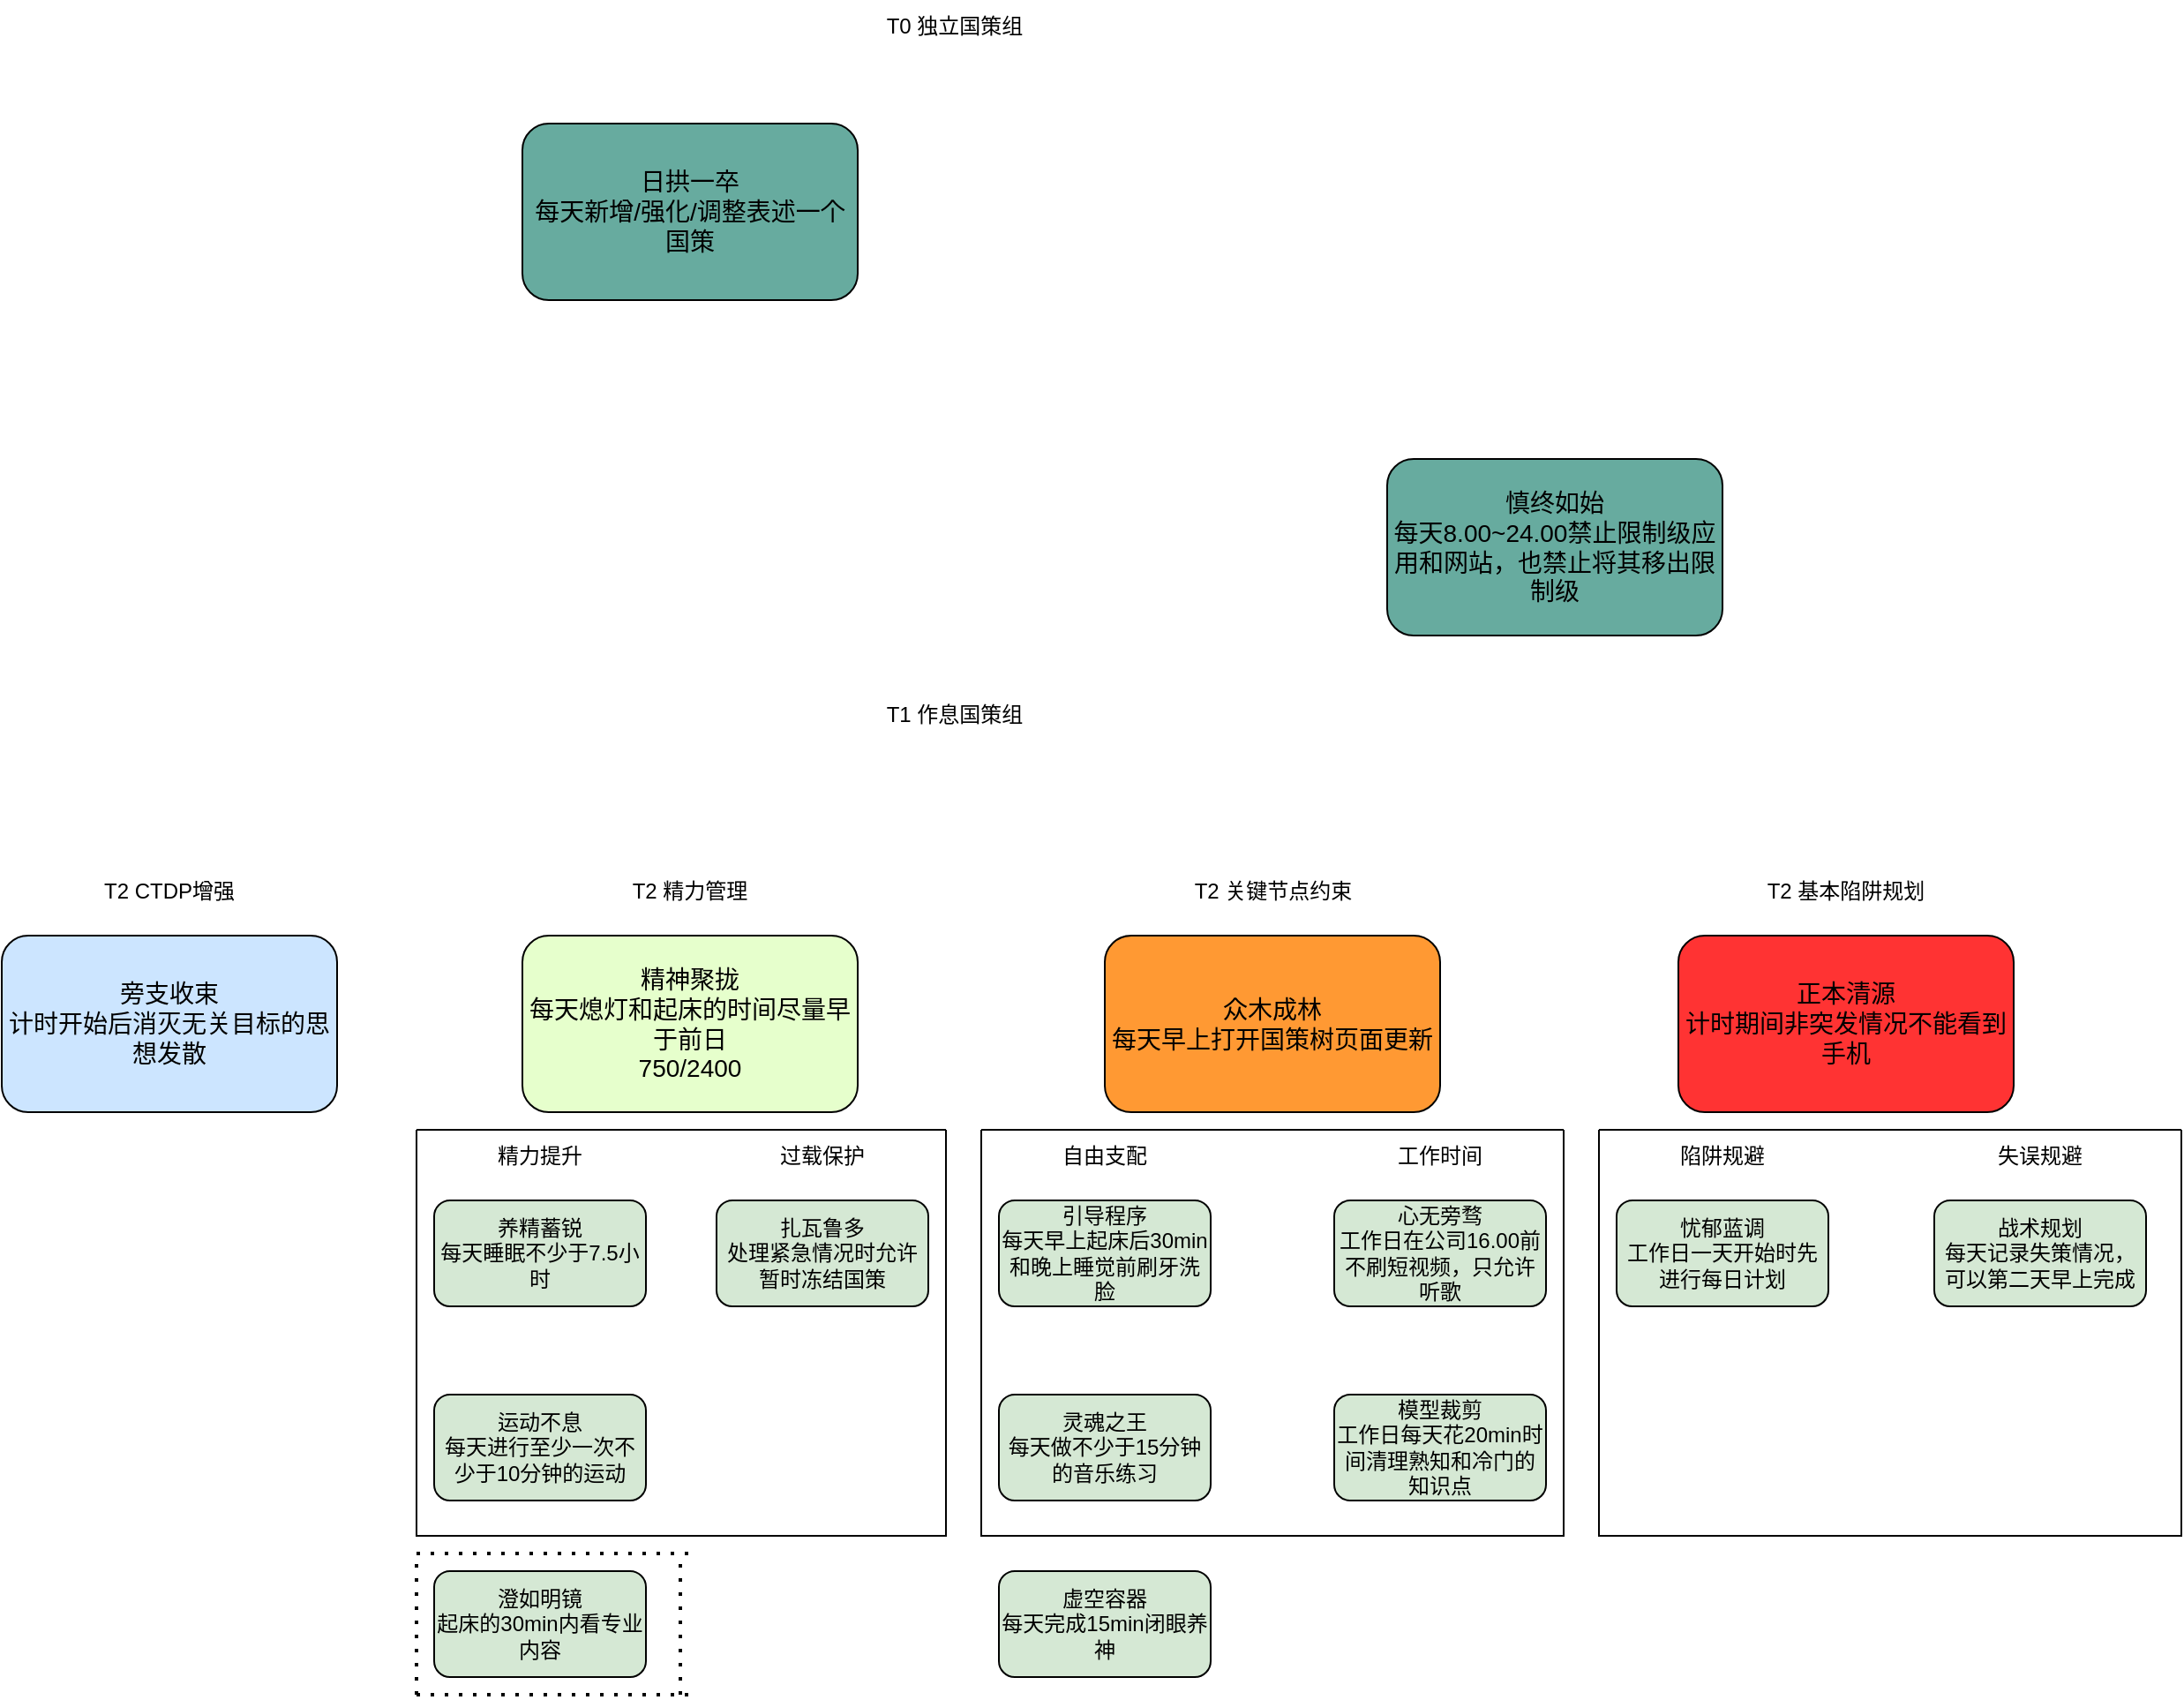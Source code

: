 <mxfile version="28.2.8">
  <diagram name="第 1 页" id="CAHq5wpfGiY69Zr28IA7">
    <mxGraphModel dx="2235" dy="2009" grid="1" gridSize="10" guides="1" tooltips="1" connect="1" arrows="1" fold="1" page="1" pageScale="1" pageWidth="827" pageHeight="1169" math="0" shadow="0">
      <root>
        <mxCell id="0" />
        <mxCell id="1" parent="0" />
        <mxCell id="B1fuLeS9RBR3NKVra5zc-1" value="&lt;font style=&quot;font-size: 14px;&quot;&gt;日拱一卒&lt;br&gt;每天新增/强化/调整表述一个国策&lt;/font&gt;" style="rounded=1;whiteSpace=wrap;html=1;fillColor=#67AB9F;" parent="1" vertex="1">
          <mxGeometry x="190" y="-170" width="190" height="100" as="geometry" />
        </mxCell>
        <mxCell id="B1fuLeS9RBR3NKVra5zc-2" value="扎瓦鲁多&lt;br&gt;处理紧急情况时允许暂时冻结国策" style="rounded=1;whiteSpace=wrap;html=1;fillColor=#D5E8D4;" parent="1" vertex="1">
          <mxGeometry x="300" y="440" width="120" height="60" as="geometry" />
        </mxCell>
        <mxCell id="B1fuLeS9RBR3NKVra5zc-3" value="&lt;br&gt;运动不息&lt;br&gt;每天进行至少一次不少于10分钟的运动&lt;br&gt;&lt;span style=&quot;color: rgba(0, 0, 0, 0); font-family: monospace; font-size: 0px; text-align: start; white-space: nowrap;&quot;&gt;每周进行不少于15分钟的运动%3CmxGraphModel%3E%3Croot%3E%3CmxCell%20id%3D%220%22%2F%3E%3CmxCell%20id%3D%221%22%20parent%3D%220%22%2F%3E%3CmxCell%20id%3D%222%22%20value%3D%22%E6%AF%8F%E5%A4%A9%E6%96%B0%E5%A2%9E%E4%B8%80%E4%B8%AA%E5%9B%BD%E7%AD%96%22%20style%3D%22rounded%3D1%3BwhiteSpace%3Dwrap%3Bhtml%3D1%3B%22%20vertex%3D%221%22%20parent%3D%221%22%3E%3CmxGeometry%20x%3D%22340%22%20y%3D%2220%22%20width%3D%22120%22%20height%3D%2260%22%20as%3D%22geometry%22%2F%3E%3C%2FmxCell%3E%3C%2Froot%3E%3C%2FmxGraphModel%3E每周进行不少于15分钟的运动&lt;/span&gt;" style="rounded=1;whiteSpace=wrap;html=1;fillColor=#D5E8D4;" parent="1" vertex="1">
          <mxGeometry x="140" y="550" width="120" height="60" as="geometry" />
        </mxCell>
        <mxCell id="B1fuLeS9RBR3NKVra5zc-4" value="养精蓄锐&lt;br&gt;每天睡眠不少于7.5小时" style="rounded=1;whiteSpace=wrap;html=1;fillColor=#D5E8D4;" parent="1" vertex="1">
          <mxGeometry x="140" y="440" width="120" height="60" as="geometry" />
        </mxCell>
        <mxCell id="B1fuLeS9RBR3NKVra5zc-5" value="澄如明镜&lt;br&gt;起床的30min内看专业内容" style="rounded=1;whiteSpace=wrap;html=1;fillColor=#D5E8D4;" parent="1" vertex="1">
          <mxGeometry x="140" y="650" width="120" height="60" as="geometry" />
        </mxCell>
        <mxCell id="B1fuLeS9RBR3NKVra5zc-7" value="灵魂之王&lt;br&gt;每天做不少于15分钟的音乐练习" style="rounded=1;whiteSpace=wrap;html=1;fillColor=#D5E8D4;" parent="1" vertex="1">
          <mxGeometry x="460" y="550" width="120" height="60" as="geometry" />
        </mxCell>
        <mxCell id="B1fuLeS9RBR3NKVra5zc-8" value="T2 CTDP增强" style="text;strokeColor=none;align=center;fillColor=none;html=1;verticalAlign=middle;whiteSpace=wrap;rounded=0;" parent="1" vertex="1">
          <mxGeometry x="-50" y="250" width="80" height="30" as="geometry" />
        </mxCell>
        <mxCell id="B1fuLeS9RBR3NKVra5zc-9" value="T2 精力管理" style="text;strokeColor=none;align=center;fillColor=none;html=1;verticalAlign=middle;whiteSpace=wrap;rounded=0;" parent="1" vertex="1">
          <mxGeometry x="245" y="250" width="80" height="30" as="geometry" />
        </mxCell>
        <mxCell id="B1fuLeS9RBR3NKVra5zc-10" value="T2 关键节点约束" style="text;strokeColor=none;align=center;fillColor=none;html=1;verticalAlign=middle;whiteSpace=wrap;rounded=0;" parent="1" vertex="1">
          <mxGeometry x="567.5" y="250" width="95" height="30" as="geometry" />
        </mxCell>
        <mxCell id="B1fuLeS9RBR3NKVra5zc-11" value="过载保护" style="text;strokeColor=none;align=center;fillColor=none;html=1;verticalAlign=middle;whiteSpace=wrap;rounded=0;" parent="1" vertex="1">
          <mxGeometry x="330" y="400" width="60" height="30" as="geometry" />
        </mxCell>
        <mxCell id="B1fuLeS9RBR3NKVra5zc-12" value="精力提升" style="text;strokeColor=none;align=center;fillColor=none;html=1;verticalAlign=middle;whiteSpace=wrap;rounded=0;" parent="1" vertex="1">
          <mxGeometry x="170" y="400" width="60" height="30" as="geometry" />
        </mxCell>
        <mxCell id="B1fuLeS9RBR3NKVra5zc-13" value="T2 基本陷阱规划" style="text;strokeColor=none;align=center;fillColor=none;html=1;verticalAlign=middle;whiteSpace=wrap;rounded=0;" parent="1" vertex="1">
          <mxGeometry x="890" y="250" width="100" height="30" as="geometry" />
        </mxCell>
        <mxCell id="B1fuLeS9RBR3NKVra5zc-15" value="心无旁骛&lt;br&gt;工作日在公司16.00前不刷短视频，只允许听歌" style="rounded=1;whiteSpace=wrap;html=1;fillColor=#D5E8D4;" parent="1" vertex="1">
          <mxGeometry x="650" y="440" width="120" height="60" as="geometry" />
        </mxCell>
        <mxCell id="Ux4uEmjnoSaE70JmKrlA-6" value="自由支配" style="text;strokeColor=none;align=center;fillColor=none;html=1;verticalAlign=middle;whiteSpace=wrap;rounded=0;" parent="1" vertex="1">
          <mxGeometry x="490" y="400" width="60" height="30" as="geometry" />
        </mxCell>
        <mxCell id="Ux4uEmjnoSaE70JmKrlA-7" value="工作时间" style="text;strokeColor=none;align=center;fillColor=none;html=1;verticalAlign=middle;whiteSpace=wrap;rounded=0;" parent="1" vertex="1">
          <mxGeometry x="680" y="400" width="60" height="30" as="geometry" />
        </mxCell>
        <mxCell id="OrBjz5m8nXx1iCDQ5Hq3-1" value="忧郁蓝调&lt;br&gt;工作日一天开始时先进行每日计划" style="rounded=1;whiteSpace=wrap;html=1;fillColor=#D5E8D4;" parent="1" vertex="1">
          <mxGeometry x="810" y="440" width="120" height="60" as="geometry" />
        </mxCell>
        <mxCell id="OrBjz5m8nXx1iCDQ5Hq3-2" value="引导程序&lt;br&gt;每天早上起床后30min和晚上睡觉前刷牙洗脸" style="rounded=1;whiteSpace=wrap;html=1;fillColor=#D5E8D4;" parent="1" vertex="1">
          <mxGeometry x="460" y="440" width="120" height="60" as="geometry" />
        </mxCell>
        <mxCell id="eap-n_OYVToZZWxwlmzg-2" value="陷阱规避" style="text;strokeColor=none;align=center;fillColor=none;html=1;verticalAlign=middle;whiteSpace=wrap;rounded=0;" parent="1" vertex="1">
          <mxGeometry x="840" y="400" width="60" height="30" as="geometry" />
        </mxCell>
        <mxCell id="59g7xkOBhEJ2ZJnalg8H-11" value="&lt;font style=&quot;font-size: 14px;&quot;&gt;旁支收束&lt;br&gt;计时开始后消灭无关目标的思想发散&lt;/font&gt;" style="rounded=1;whiteSpace=wrap;html=1;fillColor=#CCE5FF;" parent="1" vertex="1">
          <mxGeometry x="-105" y="290" width="190" height="100" as="geometry" />
        </mxCell>
        <mxCell id="59g7xkOBhEJ2ZJnalg8H-12" value="&lt;span style=&quot;font-size: 14px;&quot;&gt;众木成林&lt;br&gt;每天早上打开国策树页面更新&lt;/span&gt;" style="rounded=1;whiteSpace=wrap;html=1;fillColor=#FF9933;" parent="1" vertex="1">
          <mxGeometry x="520" y="290" width="190" height="100" as="geometry" />
        </mxCell>
        <mxCell id="59g7xkOBhEJ2ZJnalg8H-13" value="&lt;span style=&quot;font-size: 14px;&quot;&gt;正本清源&lt;br&gt;计时期间非突发情况不能看到手机&lt;/span&gt;" style="rounded=1;whiteSpace=wrap;html=1;fillColor=#FF3333;" parent="1" vertex="1">
          <mxGeometry x="845" y="290" width="190" height="100" as="geometry" />
        </mxCell>
        <mxCell id="59g7xkOBhEJ2ZJnalg8H-14" value="&lt;font style=&quot;font-size: 14px;&quot;&gt;精神聚拢&lt;br&gt;每天熄灯和起床的时间尽量早于前日&lt;br&gt;750/2400&lt;/font&gt;" style="rounded=1;whiteSpace=wrap;html=1;fillColor=#E6FFCC;" parent="1" vertex="1">
          <mxGeometry x="190" y="290" width="190" height="100" as="geometry" />
        </mxCell>
        <mxCell id="FNR3RzIvYv-M7O-Cg0RV-1" value="&lt;font style=&quot;&quot;&gt;&lt;span style=&quot;font-size: 14px;&quot;&gt;慎终如始&lt;/span&gt;&lt;br&gt;&lt;div style=&quot;&quot;&gt;&lt;span style=&quot;font-size: 14px;&quot;&gt;每天8.00~24.00禁止限制级应用和网站，也禁止将其移出限制级&lt;/span&gt;&lt;/div&gt;&lt;/font&gt;" style="rounded=1;whiteSpace=wrap;html=1;fillColor=#67AB9F;" parent="1" vertex="1">
          <mxGeometry x="680" y="20" width="190" height="100" as="geometry" />
        </mxCell>
        <mxCell id="FlsU7catDcET9zgMuJdI-1" value="虚空容器&lt;br&gt;每天完成15min闭眼养神" style="rounded=1;whiteSpace=wrap;html=1;fillColor=#D5E8D4;" parent="1" vertex="1">
          <mxGeometry x="460" y="650" width="120" height="60" as="geometry" />
        </mxCell>
        <mxCell id="bjL2-M4GHaSYIjEmQxFB-3" value="" style="endArrow=none;dashed=1;html=1;dashPattern=1 3;strokeWidth=2;rounded=0;" parent="1" edge="1">
          <mxGeometry width="50" height="50" relative="1" as="geometry">
            <mxPoint x="130" y="640" as="sourcePoint" />
            <mxPoint x="290" y="640" as="targetPoint" />
          </mxGeometry>
        </mxCell>
        <mxCell id="bjL2-M4GHaSYIjEmQxFB-4" value="" style="endArrow=none;dashed=1;html=1;dashPattern=1 3;strokeWidth=2;rounded=0;" parent="1" edge="1">
          <mxGeometry width="50" height="50" relative="1" as="geometry">
            <mxPoint x="279.5" y="720" as="sourcePoint" />
            <mxPoint x="279.5" y="640" as="targetPoint" />
          </mxGeometry>
        </mxCell>
        <mxCell id="bjL2-M4GHaSYIjEmQxFB-5" value="" style="endArrow=none;dashed=1;html=1;dashPattern=1 3;strokeWidth=2;rounded=0;" parent="1" edge="1">
          <mxGeometry width="50" height="50" relative="1" as="geometry">
            <mxPoint x="130" y="720" as="sourcePoint" />
            <mxPoint x="130" y="640" as="targetPoint" />
          </mxGeometry>
        </mxCell>
        <mxCell id="bjL2-M4GHaSYIjEmQxFB-6" value="" style="endArrow=none;dashed=1;html=1;dashPattern=1 3;strokeWidth=2;rounded=0;" parent="1" edge="1">
          <mxGeometry width="50" height="50" relative="1" as="geometry">
            <mxPoint x="130" y="720" as="sourcePoint" />
            <mxPoint x="290" y="720" as="targetPoint" />
          </mxGeometry>
        </mxCell>
        <mxCell id="WST3XxQGmWy1DqQvv_qS-1" value="模型裁剪&lt;br&gt;工作日每天花20min时间清理熟知和冷门的知识点" style="rounded=1;whiteSpace=wrap;html=1;fillColor=#D5E8D4;" parent="1" vertex="1">
          <mxGeometry x="650" y="550" width="120" height="60" as="geometry" />
        </mxCell>
        <mxCell id="IpGJSZYHcnI9OjIyq8Mq-2" value="T1 作息国策组" style="text;strokeColor=none;align=center;fillColor=none;html=1;verticalAlign=middle;whiteSpace=wrap;rounded=0;" vertex="1" parent="1">
          <mxGeometry x="395" y="150" width="80" height="30" as="geometry" />
        </mxCell>
        <mxCell id="IpGJSZYHcnI9OjIyq8Mq-3" value="T0 独立国策组" style="text;strokeColor=none;align=center;fillColor=none;html=1;verticalAlign=middle;whiteSpace=wrap;rounded=0;" vertex="1" parent="1">
          <mxGeometry x="395" y="-240" width="80" height="30" as="geometry" />
        </mxCell>
        <mxCell id="IpGJSZYHcnI9OjIyq8Mq-6" value="" style="swimlane;startSize=0;" vertex="1" parent="1">
          <mxGeometry x="130" y="400" width="300" height="230" as="geometry" />
        </mxCell>
        <mxCell id="IpGJSZYHcnI9OjIyq8Mq-7" value="" style="swimlane;startSize=0;" vertex="1" parent="1">
          <mxGeometry x="450" y="400" width="330" height="230" as="geometry" />
        </mxCell>
        <mxCell id="IpGJSZYHcnI9OjIyq8Mq-8" value="" style="swimlane;startSize=0;" vertex="1" parent="1">
          <mxGeometry x="800" y="400" width="330" height="230" as="geometry" />
        </mxCell>
        <mxCell id="IpGJSZYHcnI9OjIyq8Mq-4" value="战术规划&lt;br&gt;每天记录失策情况，可以第二天早上完成" style="rounded=1;whiteSpace=wrap;html=1;fillColor=#D5E8D4;" vertex="1" parent="IpGJSZYHcnI9OjIyq8Mq-8">
          <mxGeometry x="190" y="40" width="120" height="60" as="geometry" />
        </mxCell>
        <mxCell id="IpGJSZYHcnI9OjIyq8Mq-1" value="失误规避" style="text;strokeColor=none;align=center;fillColor=none;html=1;verticalAlign=middle;whiteSpace=wrap;rounded=0;" vertex="1" parent="IpGJSZYHcnI9OjIyq8Mq-8">
          <mxGeometry x="220" width="60" height="30" as="geometry" />
        </mxCell>
      </root>
    </mxGraphModel>
  </diagram>
</mxfile>
